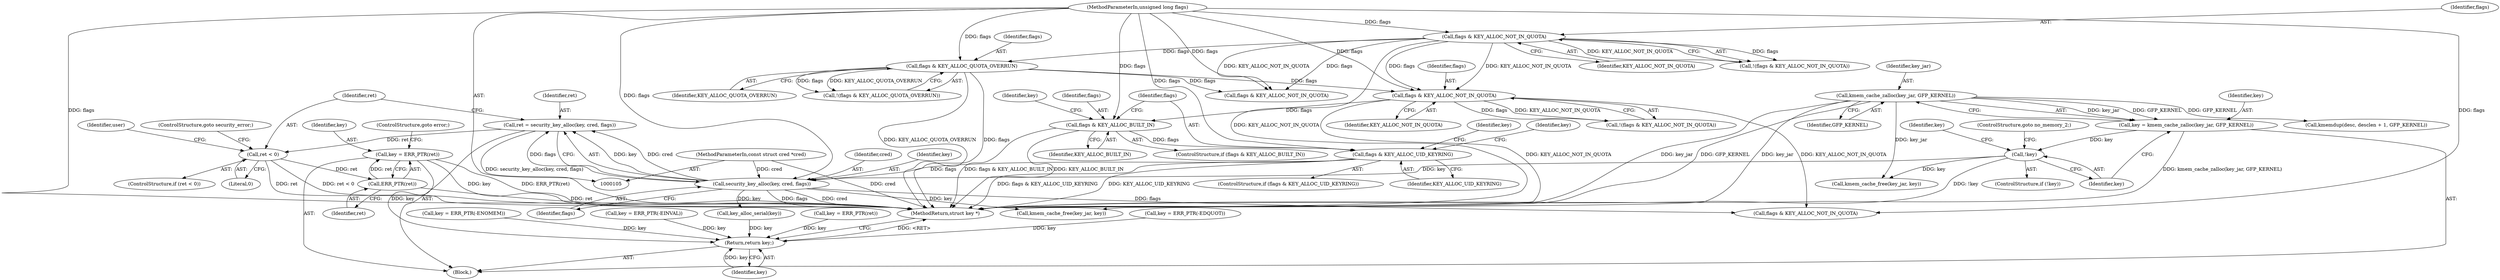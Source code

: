 digraph "0_linux_237bbd29f7a049d310d907f4b2716a7feef9abf3@pointer" {
"1000447" [label="(Call,key = ERR_PTR(ret))"];
"1000449" [label="(Call,ERR_PTR(ret))"];
"1000398" [label="(Call,ret < 0)"];
"1000391" [label="(Call,ret = security_key_alloc(key, cred, flags))"];
"1000393" [label="(Call,security_key_alloc(key, cred, flags))"];
"1000258" [label="(Call,!key)"];
"1000252" [label="(Call,key = kmem_cache_zalloc(key_jar, GFP_KERNEL))"];
"1000254" [label="(Call,kmem_cache_zalloc(key_jar, GFP_KERNEL))"];
"1000110" [label="(MethodParameterIn,const struct cred *cred)"];
"1000376" [label="(Call,flags & KEY_ALLOC_UID_KEYRING)"];
"1000365" [label="(Call,flags & KEY_ALLOC_BUILT_IN)"];
"1000354" [label="(Call,flags & KEY_ALLOC_NOT_IN_QUOTA)"];
"1000178" [label="(Call,flags & KEY_ALLOC_NOT_IN_QUOTA)"];
"1000112" [label="(MethodParameterIn,unsigned long flags)"];
"1000207" [label="(Call,flags & KEY_ALLOC_QUOTA_OVERRUN)"];
"1000410" [label="(Return,return key;)"];
"1000354" [label="(Call,flags & KEY_ALLOC_NOT_IN_QUOTA)"];
"1000401" [label="(ControlStructure,goto security_error;)"];
"1000274" [label="(Call,kmemdup(desc, desclen + 1, GFP_KERNEL))"];
"1000459" [label="(Call,flags & KEY_ALLOC_NOT_IN_QUOTA)"];
"1000150" [label="(Call,key = ERR_PTR(ret))"];
"1000397" [label="(ControlStructure,if (ret < 0))"];
"1000370" [label="(Identifier,key)"];
"1000422" [label="(Call,flags & KEY_ALLOC_NOT_IN_QUOTA)"];
"1000393" [label="(Call,security_key_alloc(key, cred, flags))"];
"1000255" [label="(Identifier,key_jar)"];
"1000392" [label="(Identifier,ret)"];
"1000378" [label="(Identifier,KEY_ALLOC_UID_KEYRING)"];
"1000257" [label="(ControlStructure,if (!key))"];
"1000365" [label="(Call,flags & KEY_ALLOC_BUILT_IN)"];
"1000448" [label="(Identifier,key)"];
"1000177" [label="(Call,!(flags & KEY_ALLOC_NOT_IN_QUOTA))"];
"1000376" [label="(Call,flags & KEY_ALLOC_UID_KEYRING)"];
"1000395" [label="(Identifier,cred)"];
"1000394" [label="(Identifier,key)"];
"1000179" [label="(Identifier,flags)"];
"1000447" [label="(Call,key = ERR_PTR(ret))"];
"1000499" [label="(Call,key = ERR_PTR(-EDQUOT))"];
"1000256" [label="(Identifier,GFP_KERNEL)"];
"1000209" [label="(Identifier,KEY_ALLOC_QUOTA_OVERRUN)"];
"1000450" [label="(Identifier,ret)"];
"1000377" [label="(Identifier,flags)"];
"1000367" [label="(Identifier,KEY_ALLOC_BUILT_IN)"];
"1000264" [label="(Identifier,key)"];
"1000407" [label="(Call,key_alloc_serial(key))"];
"1000254" [label="(Call,kmem_cache_zalloc(key_jar, GFP_KERNEL))"];
"1000364" [label="(ControlStructure,if (flags & KEY_ALLOC_BUILT_IN))"];
"1000391" [label="(Call,ret = security_key_alloc(key, cred, flags))"];
"1000206" [label="(Call,!(flags & KEY_ALLOC_QUOTA_OVERRUN))"];
"1000396" [label="(Identifier,flags)"];
"1000398" [label="(Call,ret < 0)"];
"1000417" [label="(Call,kmem_cache_free(key_jar, key))"];
"1000258" [label="(Call,!key)"];
"1000410" [label="(Return,return key;)"];
"1000110" [label="(MethodParameterIn,const struct cred *cred)"];
"1000366" [label="(Identifier,flags)"];
"1000260" [label="(ControlStructure,goto no_memory_2;)"];
"1000381" [label="(Identifier,key)"];
"1000178" [label="(Call,flags & KEY_ALLOC_NOT_IN_QUOTA)"];
"1000411" [label="(Identifier,key)"];
"1000112" [label="(MethodParameterIn,unsigned long flags)"];
"1000399" [label="(Identifier,ret)"];
"1000114" [label="(Block,)"];
"1000208" [label="(Identifier,flags)"];
"1000485" [label="(Call,key = ERR_PTR(-ENOMEM))"];
"1000375" [label="(ControlStructure,if (flags & KEY_ALLOC_UID_KEYRING))"];
"1000400" [label="(Literal,0)"];
"1000355" [label="(Identifier,flags)"];
"1000259" [label="(Identifier,key)"];
"1000453" [label="(Call,kmem_cache_free(key_jar, key))"];
"1000180" [label="(Identifier,KEY_ALLOC_NOT_IN_QUOTA)"];
"1000356" [label="(Identifier,KEY_ALLOC_NOT_IN_QUOTA)"];
"1000505" [label="(MethodReturn,struct key *)"];
"1000252" [label="(Call,key = kmem_cache_zalloc(key_jar, GFP_KERNEL))"];
"1000253" [label="(Identifier,key)"];
"1000353" [label="(Call,!(flags & KEY_ALLOC_NOT_IN_QUOTA))"];
"1000207" [label="(Call,flags & KEY_ALLOC_QUOTA_OVERRUN)"];
"1000449" [label="(Call,ERR_PTR(ret))"];
"1000123" [label="(Call,key = ERR_PTR(-EINVAL))"];
"1000388" [label="(Identifier,key)"];
"1000451" [label="(ControlStructure,goto error;)"];
"1000405" [label="(Identifier,user)"];
"1000447" -> "1000114"  [label="AST: "];
"1000447" -> "1000449"  [label="CFG: "];
"1000448" -> "1000447"  [label="AST: "];
"1000449" -> "1000447"  [label="AST: "];
"1000451" -> "1000447"  [label="CFG: "];
"1000447" -> "1000505"  [label="DDG: ERR_PTR(ret)"];
"1000447" -> "1000505"  [label="DDG: key"];
"1000447" -> "1000410"  [label="DDG: key"];
"1000449" -> "1000447"  [label="DDG: ret"];
"1000449" -> "1000450"  [label="CFG: "];
"1000450" -> "1000449"  [label="AST: "];
"1000449" -> "1000505"  [label="DDG: ret"];
"1000398" -> "1000449"  [label="DDG: ret"];
"1000398" -> "1000397"  [label="AST: "];
"1000398" -> "1000400"  [label="CFG: "];
"1000399" -> "1000398"  [label="AST: "];
"1000400" -> "1000398"  [label="AST: "];
"1000401" -> "1000398"  [label="CFG: "];
"1000405" -> "1000398"  [label="CFG: "];
"1000398" -> "1000505"  [label="DDG: ret < 0"];
"1000398" -> "1000505"  [label="DDG: ret"];
"1000391" -> "1000398"  [label="DDG: ret"];
"1000391" -> "1000114"  [label="AST: "];
"1000391" -> "1000393"  [label="CFG: "];
"1000392" -> "1000391"  [label="AST: "];
"1000393" -> "1000391"  [label="AST: "];
"1000399" -> "1000391"  [label="CFG: "];
"1000391" -> "1000505"  [label="DDG: security_key_alloc(key, cred, flags)"];
"1000393" -> "1000391"  [label="DDG: key"];
"1000393" -> "1000391"  [label="DDG: cred"];
"1000393" -> "1000391"  [label="DDG: flags"];
"1000393" -> "1000396"  [label="CFG: "];
"1000394" -> "1000393"  [label="AST: "];
"1000395" -> "1000393"  [label="AST: "];
"1000396" -> "1000393"  [label="AST: "];
"1000393" -> "1000505"  [label="DDG: flags"];
"1000393" -> "1000505"  [label="DDG: cred"];
"1000258" -> "1000393"  [label="DDG: key"];
"1000110" -> "1000393"  [label="DDG: cred"];
"1000376" -> "1000393"  [label="DDG: flags"];
"1000112" -> "1000393"  [label="DDG: flags"];
"1000393" -> "1000407"  [label="DDG: key"];
"1000393" -> "1000417"  [label="DDG: key"];
"1000393" -> "1000422"  [label="DDG: flags"];
"1000258" -> "1000257"  [label="AST: "];
"1000258" -> "1000259"  [label="CFG: "];
"1000259" -> "1000258"  [label="AST: "];
"1000260" -> "1000258"  [label="CFG: "];
"1000264" -> "1000258"  [label="CFG: "];
"1000258" -> "1000505"  [label="DDG: !key"];
"1000252" -> "1000258"  [label="DDG: key"];
"1000258" -> "1000453"  [label="DDG: key"];
"1000252" -> "1000114"  [label="AST: "];
"1000252" -> "1000254"  [label="CFG: "];
"1000253" -> "1000252"  [label="AST: "];
"1000254" -> "1000252"  [label="AST: "];
"1000259" -> "1000252"  [label="CFG: "];
"1000252" -> "1000505"  [label="DDG: kmem_cache_zalloc(key_jar, GFP_KERNEL)"];
"1000254" -> "1000252"  [label="DDG: key_jar"];
"1000254" -> "1000252"  [label="DDG: GFP_KERNEL"];
"1000254" -> "1000256"  [label="CFG: "];
"1000255" -> "1000254"  [label="AST: "];
"1000256" -> "1000254"  [label="AST: "];
"1000254" -> "1000505"  [label="DDG: key_jar"];
"1000254" -> "1000505"  [label="DDG: GFP_KERNEL"];
"1000254" -> "1000274"  [label="DDG: GFP_KERNEL"];
"1000254" -> "1000417"  [label="DDG: key_jar"];
"1000254" -> "1000453"  [label="DDG: key_jar"];
"1000110" -> "1000105"  [label="AST: "];
"1000110" -> "1000505"  [label="DDG: cred"];
"1000376" -> "1000375"  [label="AST: "];
"1000376" -> "1000378"  [label="CFG: "];
"1000377" -> "1000376"  [label="AST: "];
"1000378" -> "1000376"  [label="AST: "];
"1000381" -> "1000376"  [label="CFG: "];
"1000388" -> "1000376"  [label="CFG: "];
"1000376" -> "1000505"  [label="DDG: flags & KEY_ALLOC_UID_KEYRING"];
"1000376" -> "1000505"  [label="DDG: KEY_ALLOC_UID_KEYRING"];
"1000365" -> "1000376"  [label="DDG: flags"];
"1000112" -> "1000376"  [label="DDG: flags"];
"1000365" -> "1000364"  [label="AST: "];
"1000365" -> "1000367"  [label="CFG: "];
"1000366" -> "1000365"  [label="AST: "];
"1000367" -> "1000365"  [label="AST: "];
"1000370" -> "1000365"  [label="CFG: "];
"1000377" -> "1000365"  [label="CFG: "];
"1000365" -> "1000505"  [label="DDG: flags & KEY_ALLOC_BUILT_IN"];
"1000365" -> "1000505"  [label="DDG: KEY_ALLOC_BUILT_IN"];
"1000354" -> "1000365"  [label="DDG: flags"];
"1000112" -> "1000365"  [label="DDG: flags"];
"1000354" -> "1000353"  [label="AST: "];
"1000354" -> "1000356"  [label="CFG: "];
"1000355" -> "1000354"  [label="AST: "];
"1000356" -> "1000354"  [label="AST: "];
"1000353" -> "1000354"  [label="CFG: "];
"1000354" -> "1000505"  [label="DDG: KEY_ALLOC_NOT_IN_QUOTA"];
"1000354" -> "1000353"  [label="DDG: flags"];
"1000354" -> "1000353"  [label="DDG: KEY_ALLOC_NOT_IN_QUOTA"];
"1000178" -> "1000354"  [label="DDG: flags"];
"1000178" -> "1000354"  [label="DDG: KEY_ALLOC_NOT_IN_QUOTA"];
"1000207" -> "1000354"  [label="DDG: flags"];
"1000112" -> "1000354"  [label="DDG: flags"];
"1000354" -> "1000422"  [label="DDG: KEY_ALLOC_NOT_IN_QUOTA"];
"1000178" -> "1000177"  [label="AST: "];
"1000178" -> "1000180"  [label="CFG: "];
"1000179" -> "1000178"  [label="AST: "];
"1000180" -> "1000178"  [label="AST: "];
"1000177" -> "1000178"  [label="CFG: "];
"1000178" -> "1000505"  [label="DDG: KEY_ALLOC_NOT_IN_QUOTA"];
"1000178" -> "1000177"  [label="DDG: flags"];
"1000178" -> "1000177"  [label="DDG: KEY_ALLOC_NOT_IN_QUOTA"];
"1000112" -> "1000178"  [label="DDG: flags"];
"1000178" -> "1000207"  [label="DDG: flags"];
"1000178" -> "1000459"  [label="DDG: flags"];
"1000178" -> "1000459"  [label="DDG: KEY_ALLOC_NOT_IN_QUOTA"];
"1000112" -> "1000105"  [label="AST: "];
"1000112" -> "1000505"  [label="DDG: flags"];
"1000112" -> "1000207"  [label="DDG: flags"];
"1000112" -> "1000422"  [label="DDG: flags"];
"1000112" -> "1000459"  [label="DDG: flags"];
"1000207" -> "1000206"  [label="AST: "];
"1000207" -> "1000209"  [label="CFG: "];
"1000208" -> "1000207"  [label="AST: "];
"1000209" -> "1000207"  [label="AST: "];
"1000206" -> "1000207"  [label="CFG: "];
"1000207" -> "1000505"  [label="DDG: KEY_ALLOC_QUOTA_OVERRUN"];
"1000207" -> "1000505"  [label="DDG: flags"];
"1000207" -> "1000206"  [label="DDG: flags"];
"1000207" -> "1000206"  [label="DDG: KEY_ALLOC_QUOTA_OVERRUN"];
"1000207" -> "1000459"  [label="DDG: flags"];
"1000410" -> "1000114"  [label="AST: "];
"1000410" -> "1000411"  [label="CFG: "];
"1000411" -> "1000410"  [label="AST: "];
"1000505" -> "1000410"  [label="CFG: "];
"1000410" -> "1000505"  [label="DDG: <RET>"];
"1000411" -> "1000410"  [label="DDG: key"];
"1000485" -> "1000410"  [label="DDG: key"];
"1000150" -> "1000410"  [label="DDG: key"];
"1000407" -> "1000410"  [label="DDG: key"];
"1000499" -> "1000410"  [label="DDG: key"];
"1000123" -> "1000410"  [label="DDG: key"];
}
